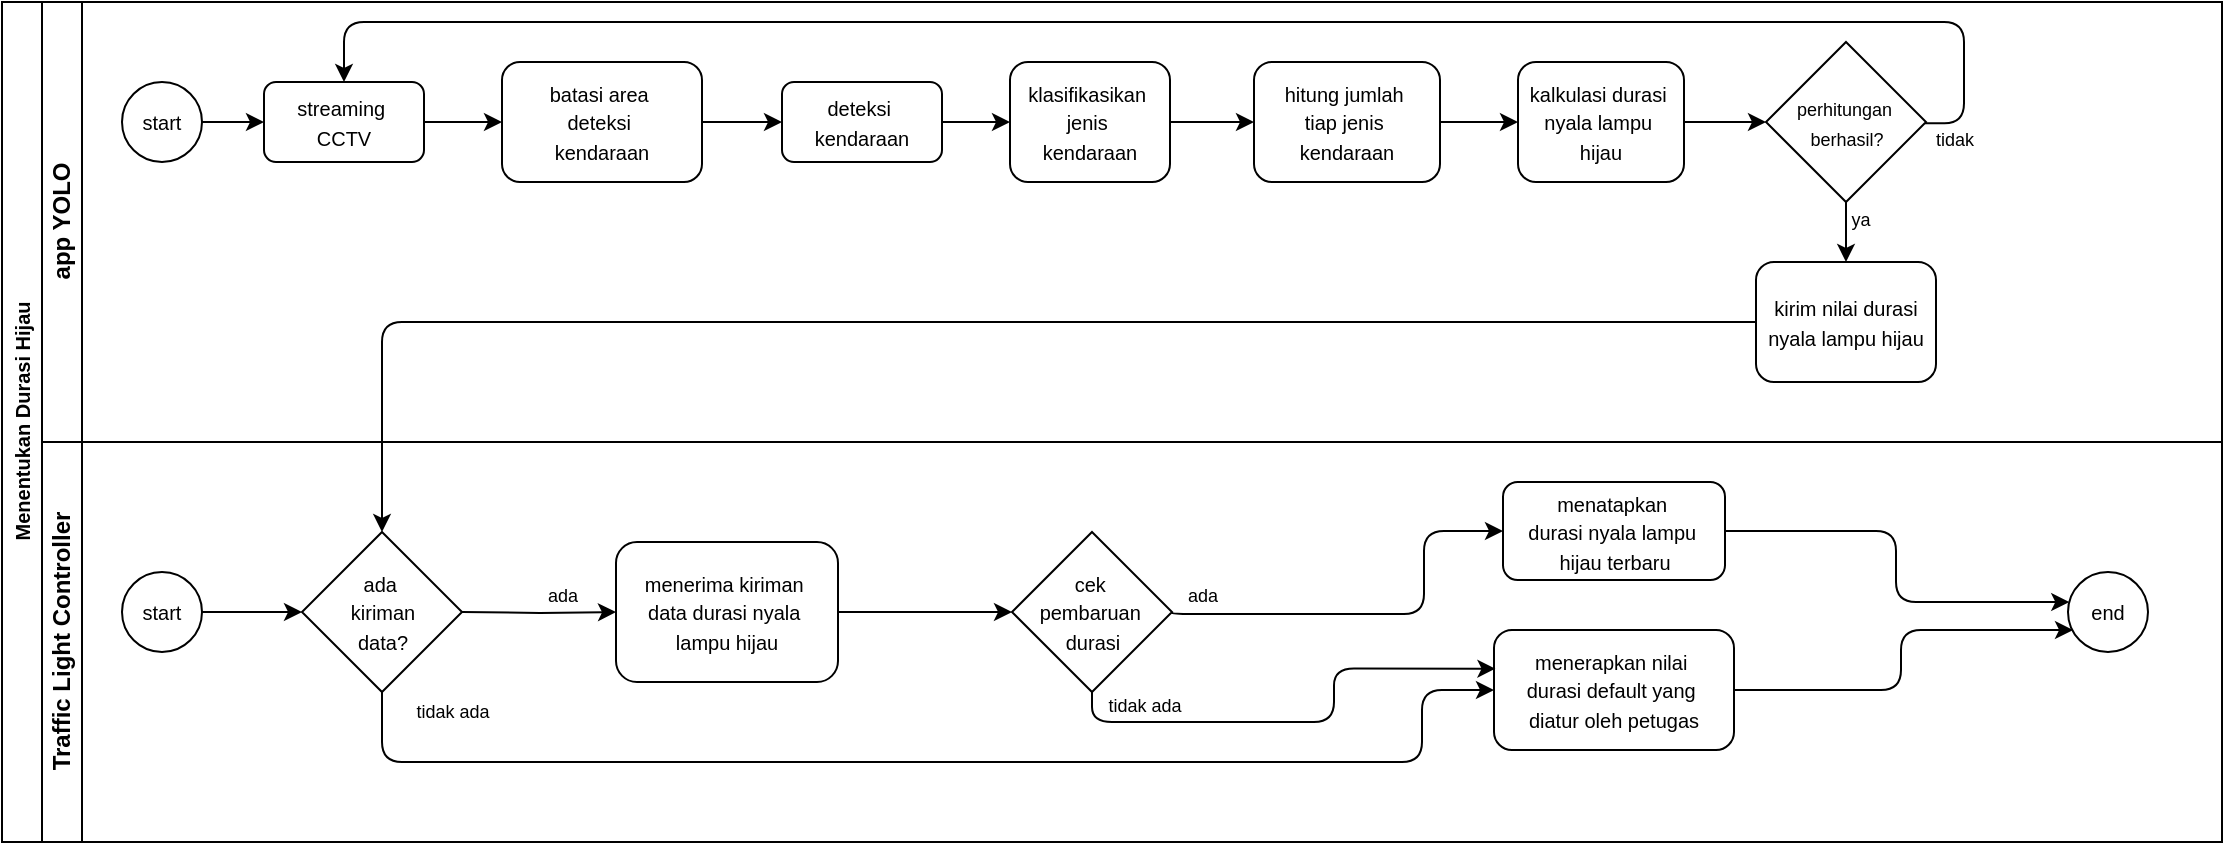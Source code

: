 <mxfile version="24.8.8">
  <diagram name="Page-1" id="IP5PcsLuMwjVdgC3IFHj">
    <mxGraphModel dx="1167" dy="-238" grid="1" gridSize="10" guides="1" tooltips="1" connect="1" arrows="1" fold="1" page="1" pageScale="1" pageWidth="1169" pageHeight="827" math="0" shadow="0">
      <root>
        <mxCell id="0" />
        <mxCell id="1" parent="0" />
        <mxCell id="zSrM0MMHdAZ7RIDt7CWr-1" value="Menentukan Durasi Hijau" style="swimlane;html=1;childLayout=stackLayout;resizeParent=1;resizeParentMax=0;horizontal=0;startSize=20;horizontalStack=0;fontSize=10;" vertex="1" parent="1">
          <mxGeometry x="39" y="890" width="1110" height="420" as="geometry" />
        </mxCell>
        <mxCell id="zSrM0MMHdAZ7RIDt7CWr-2" value="app YOLO" style="swimlane;html=1;startSize=20;horizontal=0;" vertex="1" parent="zSrM0MMHdAZ7RIDt7CWr-1">
          <mxGeometry x="20" width="1090" height="220" as="geometry" />
        </mxCell>
        <mxCell id="zSrM0MMHdAZ7RIDt7CWr-3" value="" style="edgeStyle=orthogonalEdgeStyle;rounded=0;orthogonalLoop=1;jettySize=auto;html=1;" edge="1" parent="zSrM0MMHdAZ7RIDt7CWr-2" source="zSrM0MMHdAZ7RIDt7CWr-4" target="zSrM0MMHdAZ7RIDt7CWr-5">
          <mxGeometry relative="1" as="geometry" />
        </mxCell>
        <mxCell id="zSrM0MMHdAZ7RIDt7CWr-4" value="start" style="ellipse;whiteSpace=wrap;html=1;fontSize=10;" vertex="1" parent="zSrM0MMHdAZ7RIDt7CWr-2">
          <mxGeometry x="40" y="40" width="40" height="40" as="geometry" />
        </mxCell>
        <mxCell id="zSrM0MMHdAZ7RIDt7CWr-5" value="&lt;span style=&quot;font-size: 10px;&quot;&gt;streaming&amp;nbsp;&lt;/span&gt;&lt;div&gt;&lt;span style=&quot;font-size: 10px;&quot;&gt;CCTV&lt;/span&gt;&lt;/div&gt;" style="rounded=1;whiteSpace=wrap;html=1;fontFamily=Helvetica;fontSize=12;fontColor=#000000;align=center;" vertex="1" parent="zSrM0MMHdAZ7RIDt7CWr-2">
          <mxGeometry x="111" y="40" width="80" height="40" as="geometry" />
        </mxCell>
        <mxCell id="zSrM0MMHdAZ7RIDt7CWr-29" style="edgeStyle=orthogonalEdgeStyle;rounded=0;orthogonalLoop=1;jettySize=auto;html=1;entryX=0;entryY=0.5;entryDx=0;entryDy=0;" edge="1" parent="zSrM0MMHdAZ7RIDt7CWr-2" source="zSrM0MMHdAZ7RIDt7CWr-6" target="zSrM0MMHdAZ7RIDt7CWr-8">
          <mxGeometry relative="1" as="geometry" />
        </mxCell>
        <mxCell id="zSrM0MMHdAZ7RIDt7CWr-6" value="&lt;span style=&quot;font-size: 10px;&quot;&gt;batasi area&amp;nbsp;&lt;/span&gt;&lt;div&gt;&lt;span style=&quot;font-size: 10px;&quot;&gt;deteksi&amp;nbsp;&lt;/span&gt;&lt;/div&gt;&lt;div&gt;&lt;span style=&quot;font-size: 10px;&quot;&gt;kendaraan&lt;/span&gt;&lt;/div&gt;" style="rounded=1;whiteSpace=wrap;html=1;fontFamily=Helvetica;fontSize=12;fontColor=#000000;align=center;" vertex="1" parent="zSrM0MMHdAZ7RIDt7CWr-2">
          <mxGeometry x="230" y="30" width="100" height="60" as="geometry" />
        </mxCell>
        <mxCell id="zSrM0MMHdAZ7RIDt7CWr-7" style="edgeStyle=orthogonalEdgeStyle;rounded=0;orthogonalLoop=1;jettySize=auto;html=1;" edge="1" parent="zSrM0MMHdAZ7RIDt7CWr-2" source="zSrM0MMHdAZ7RIDt7CWr-5">
          <mxGeometry relative="1" as="geometry">
            <mxPoint x="230" y="60" as="targetPoint" />
          </mxGeometry>
        </mxCell>
        <mxCell id="zSrM0MMHdAZ7RIDt7CWr-8" value="&lt;font style=&quot;font-size: 10px;&quot;&gt;deteksi&amp;nbsp;&lt;/font&gt;&lt;div&gt;&lt;font style=&quot;font-size: 10px;&quot;&gt;kendaraan&lt;/font&gt;&lt;/div&gt;" style="rounded=1;whiteSpace=wrap;html=1;fontColor=#000000;" vertex="1" parent="zSrM0MMHdAZ7RIDt7CWr-2">
          <mxGeometry x="370" y="40" width="80" height="40" as="geometry" />
        </mxCell>
        <mxCell id="zSrM0MMHdAZ7RIDt7CWr-34" value="" style="group" vertex="1" connectable="0" parent="zSrM0MMHdAZ7RIDt7CWr-2">
          <mxGeometry x="862" y="20" width="80" height="80" as="geometry" />
        </mxCell>
        <mxCell id="zSrM0MMHdAZ7RIDt7CWr-30" value="" style="rhombus;whiteSpace=wrap;html=1;" vertex="1" parent="zSrM0MMHdAZ7RIDt7CWr-34">
          <mxGeometry width="80" height="80" as="geometry" />
        </mxCell>
        <mxCell id="zSrM0MMHdAZ7RIDt7CWr-32" value="&lt;font style=&quot;font-size: 9px;&quot;&gt;perhitungan&amp;nbsp;&lt;/font&gt;&lt;div&gt;&lt;font style=&quot;font-size: 9px;&quot;&gt;berhasil?&lt;/font&gt;&lt;/div&gt;" style="text;html=1;align=center;verticalAlign=middle;resizable=0;points=[];autosize=1;strokeColor=none;fillColor=none;" vertex="1" parent="zSrM0MMHdAZ7RIDt7CWr-34">
          <mxGeometry x="5" y="20" width="70" height="40" as="geometry" />
        </mxCell>
        <mxCell id="zSrM0MMHdAZ7RIDt7CWr-35" value="&lt;span style=&quot;font-size: 10px;&quot;&gt;kirim nilai durasi nyala lampu hijau&lt;/span&gt;" style="whiteSpace=wrap;html=1;fontColor=#000000;rounded=1;" vertex="1" parent="zSrM0MMHdAZ7RIDt7CWr-2">
          <mxGeometry x="857" y="130" width="90" height="60" as="geometry" />
        </mxCell>
        <mxCell id="zSrM0MMHdAZ7RIDt7CWr-36" style="edgeStyle=orthogonalEdgeStyle;rounded=1;orthogonalLoop=1;jettySize=auto;html=1;exitX=1.019;exitY=0.495;exitDx=0;exitDy=0;exitPerimeter=0;curved=0;" edge="1" parent="zSrM0MMHdAZ7RIDt7CWr-2" target="zSrM0MMHdAZ7RIDt7CWr-5">
          <mxGeometry relative="1" as="geometry">
            <mxPoint x="941.52" y="60.6" as="sourcePoint" />
            <mxPoint x="151" y="30" as="targetPoint" />
            <Array as="points">
              <mxPoint x="961" y="61" />
              <mxPoint x="961" y="10" />
              <mxPoint x="151" y="10" />
            </Array>
          </mxGeometry>
        </mxCell>
        <mxCell id="zSrM0MMHdAZ7RIDt7CWr-39" value="tidak" style="edgeLabel;html=1;align=center;verticalAlign=middle;resizable=0;points=[];fontSize=9;" vertex="1" connectable="0" parent="zSrM0MMHdAZ7RIDt7CWr-36">
          <mxGeometry x="-0.507" y="-1" relative="1" as="geometry">
            <mxPoint x="149" y="60" as="offset" />
          </mxGeometry>
        </mxCell>
        <mxCell id="zSrM0MMHdAZ7RIDt7CWr-40" value="" style="edgeStyle=orthogonalEdgeStyle;rounded=0;orthogonalLoop=1;jettySize=auto;html=1;" edge="1" parent="zSrM0MMHdAZ7RIDt7CWr-2" source="zSrM0MMHdAZ7RIDt7CWr-30" target="zSrM0MMHdAZ7RIDt7CWr-35">
          <mxGeometry relative="1" as="geometry" />
        </mxCell>
        <mxCell id="zSrM0MMHdAZ7RIDt7CWr-61" value="ya" style="edgeLabel;html=1;align=center;verticalAlign=middle;resizable=0;points=[];fontSize=9;" vertex="1" connectable="0" parent="zSrM0MMHdAZ7RIDt7CWr-40">
          <mxGeometry x="0.189" relative="1" as="geometry">
            <mxPoint x="7" y="-2" as="offset" />
          </mxGeometry>
        </mxCell>
        <mxCell id="zSrM0MMHdAZ7RIDt7CWr-44" style="edgeStyle=orthogonalEdgeStyle;rounded=1;orthogonalLoop=1;jettySize=auto;html=1;entryX=0.5;entryY=0;entryDx=0;entryDy=0;exitX=0;exitY=0.5;exitDx=0;exitDy=0;curved=0;" edge="1" parent="zSrM0MMHdAZ7RIDt7CWr-1" source="zSrM0MMHdAZ7RIDt7CWr-35" target="zSrM0MMHdAZ7RIDt7CWr-47">
          <mxGeometry relative="1" as="geometry">
            <mxPoint x="870" y="160" as="sourcePoint" />
          </mxGeometry>
        </mxCell>
        <mxCell id="zSrM0MMHdAZ7RIDt7CWr-9" value="Traffic Light Controller" style="swimlane;html=1;startSize=20;horizontal=0;" vertex="1" parent="zSrM0MMHdAZ7RIDt7CWr-1">
          <mxGeometry x="20" y="220" width="1090" height="200" as="geometry" />
        </mxCell>
        <mxCell id="zSrM0MMHdAZ7RIDt7CWr-62" style="edgeStyle=orthogonalEdgeStyle;rounded=1;orthogonalLoop=1;jettySize=auto;html=1;curved=0;" edge="1" parent="zSrM0MMHdAZ7RIDt7CWr-9" source="zSrM0MMHdAZ7RIDt7CWr-27" target="zSrM0MMHdAZ7RIDt7CWr-22">
          <mxGeometry relative="1" as="geometry">
            <Array as="points">
              <mxPoint x="927" y="45" />
              <mxPoint x="927" y="80" />
            </Array>
          </mxGeometry>
        </mxCell>
        <mxCell id="zSrM0MMHdAZ7RIDt7CWr-27" value="&lt;span style=&quot;font-size: 10px;&quot;&gt;menatapkan&amp;nbsp;&lt;/span&gt;&lt;div&gt;&lt;span style=&quot;font-size: 10px;&quot;&gt;durasi nyala lampu&amp;nbsp;&lt;/span&gt;&lt;/div&gt;&lt;div&gt;&lt;span style=&quot;font-size: 10px;&quot;&gt;hijau terbaru&lt;/span&gt;&lt;/div&gt;" style="whiteSpace=wrap;html=1;fontColor=#000000;rounded=1;" vertex="1" parent="zSrM0MMHdAZ7RIDt7CWr-9">
          <mxGeometry x="730.5" y="20" width="111" height="49" as="geometry" />
        </mxCell>
        <mxCell id="zSrM0MMHdAZ7RIDt7CWr-22" value="end" style="ellipse;whiteSpace=wrap;html=1;fontSize=10;" vertex="1" parent="zSrM0MMHdAZ7RIDt7CWr-9">
          <mxGeometry x="1013" y="65" width="40" height="40" as="geometry" />
        </mxCell>
        <mxCell id="zSrM0MMHdAZ7RIDt7CWr-50" style="edgeStyle=orthogonalEdgeStyle;rounded=0;orthogonalLoop=1;jettySize=auto;html=1;entryX=0;entryY=0.5;entryDx=0;entryDy=0;" edge="1" parent="zSrM0MMHdAZ7RIDt7CWr-9" source="zSrM0MMHdAZ7RIDt7CWr-37" target="zSrM0MMHdAZ7RIDt7CWr-47">
          <mxGeometry relative="1" as="geometry" />
        </mxCell>
        <mxCell id="zSrM0MMHdAZ7RIDt7CWr-37" value="start" style="ellipse;whiteSpace=wrap;html=1;fontSize=10;" vertex="1" parent="zSrM0MMHdAZ7RIDt7CWr-9">
          <mxGeometry x="40" y="65" width="40" height="40" as="geometry" />
        </mxCell>
        <mxCell id="zSrM0MMHdAZ7RIDt7CWr-38" value="&lt;span style=&quot;font-size: 10px;&quot;&gt;menerapkan nilai&amp;nbsp;&lt;/span&gt;&lt;div&gt;&lt;span style=&quot;font-size: 10px;&quot;&gt;durasi default yang&amp;nbsp;&lt;/span&gt;&lt;div&gt;&lt;span style=&quot;font-size: 10px;&quot;&gt;diatur oleh petugas&lt;/span&gt;&lt;/div&gt;&lt;/div&gt;" style="rounded=1;whiteSpace=wrap;html=1;fontFamily=Helvetica;fontSize=12;fontColor=#000000;align=center;" vertex="1" parent="zSrM0MMHdAZ7RIDt7CWr-9">
          <mxGeometry x="726" y="94" width="120" height="60" as="geometry" />
        </mxCell>
        <mxCell id="zSrM0MMHdAZ7RIDt7CWr-41" value="" style="group" vertex="1" connectable="0" parent="zSrM0MMHdAZ7RIDt7CWr-9">
          <mxGeometry x="485" y="45" width="80" height="80" as="geometry" />
        </mxCell>
        <mxCell id="zSrM0MMHdAZ7RIDt7CWr-42" value="" style="rhombus;whiteSpace=wrap;html=1;" vertex="1" parent="zSrM0MMHdAZ7RIDt7CWr-41">
          <mxGeometry width="80" height="80" as="geometry" />
        </mxCell>
        <mxCell id="zSrM0MMHdAZ7RIDt7CWr-43" value="&lt;font size=&quot;1&quot;&gt;cek&amp;nbsp;&lt;/font&gt;&lt;div&gt;&lt;font size=&quot;1&quot;&gt;pembaruan&amp;nbsp;&lt;/font&gt;&lt;/div&gt;&lt;div&gt;&lt;font size=&quot;1&quot;&gt;durasi&lt;/font&gt;&lt;/div&gt;" style="text;html=1;align=center;verticalAlign=middle;resizable=0;points=[];autosize=1;strokeColor=none;fillColor=none;" vertex="1" parent="zSrM0MMHdAZ7RIDt7CWr-41">
          <mxGeometry y="10" width="80" height="60" as="geometry" />
        </mxCell>
        <mxCell id="zSrM0MMHdAZ7RIDt7CWr-53" style="edgeStyle=orthogonalEdgeStyle;rounded=0;orthogonalLoop=1;jettySize=auto;html=1;" edge="1" parent="zSrM0MMHdAZ7RIDt7CWr-9" source="zSrM0MMHdAZ7RIDt7CWr-45" target="zSrM0MMHdAZ7RIDt7CWr-43">
          <mxGeometry relative="1" as="geometry" />
        </mxCell>
        <mxCell id="zSrM0MMHdAZ7RIDt7CWr-45" value="&lt;span style=&quot;font-size: 10px;&quot;&gt;menerima kiriman&amp;nbsp;&lt;/span&gt;&lt;div&gt;&lt;span style=&quot;font-size: 10px;&quot;&gt;data durasi nyala&amp;nbsp;&lt;/span&gt;&lt;/div&gt;&lt;div&gt;&lt;span style=&quot;font-size: 10px;&quot;&gt;lampu hijau&lt;/span&gt;&lt;/div&gt;" style="rounded=1;whiteSpace=wrap;html=1;fontFamily=Helvetica;fontSize=12;fontColor=#000000;align=center;" vertex="1" parent="zSrM0MMHdAZ7RIDt7CWr-9">
          <mxGeometry x="287" y="50" width="111" height="70" as="geometry" />
        </mxCell>
        <mxCell id="zSrM0MMHdAZ7RIDt7CWr-46" value="" style="group" vertex="1" connectable="0" parent="zSrM0MMHdAZ7RIDt7CWr-9">
          <mxGeometry x="130" y="45" width="80" height="80" as="geometry" />
        </mxCell>
        <mxCell id="zSrM0MMHdAZ7RIDt7CWr-47" value="" style="rhombus;whiteSpace=wrap;html=1;" vertex="1" parent="zSrM0MMHdAZ7RIDt7CWr-46">
          <mxGeometry width="80" height="80" as="geometry" />
        </mxCell>
        <mxCell id="zSrM0MMHdAZ7RIDt7CWr-48" value="&lt;font size=&quot;1&quot;&gt;ada&amp;nbsp;&lt;/font&gt;&lt;div&gt;&lt;font size=&quot;1&quot;&gt;kiriman&lt;/font&gt;&lt;/div&gt;&lt;div&gt;&lt;font size=&quot;1&quot;&gt;data?&lt;/font&gt;&lt;/div&gt;" style="text;html=1;align=center;verticalAlign=middle;resizable=0;points=[];autosize=1;strokeColor=none;fillColor=none;" vertex="1" parent="zSrM0MMHdAZ7RIDt7CWr-46">
          <mxGeometry x="10" y="10" width="60" height="60" as="geometry" />
        </mxCell>
        <mxCell id="zSrM0MMHdAZ7RIDt7CWr-51" style="edgeStyle=orthogonalEdgeStyle;rounded=0;orthogonalLoop=1;jettySize=auto;html=1;entryX=0;entryY=0.5;entryDx=0;entryDy=0;" edge="1" parent="zSrM0MMHdAZ7RIDt7CWr-9" target="zSrM0MMHdAZ7RIDt7CWr-45">
          <mxGeometry relative="1" as="geometry">
            <mxPoint x="210" y="85" as="sourcePoint" />
          </mxGeometry>
        </mxCell>
        <mxCell id="zSrM0MMHdAZ7RIDt7CWr-52" value="ada" style="edgeLabel;html=1;align=center;verticalAlign=middle;resizable=0;points=[];fontSize=9;" vertex="1" connectable="0" parent="zSrM0MMHdAZ7RIDt7CWr-51">
          <mxGeometry x="-0.252" y="-1" relative="1" as="geometry">
            <mxPoint x="21" y="-10" as="offset" />
          </mxGeometry>
        </mxCell>
        <mxCell id="zSrM0MMHdAZ7RIDt7CWr-55" style="edgeStyle=orthogonalEdgeStyle;rounded=1;orthogonalLoop=1;jettySize=auto;html=1;entryX=0;entryY=0.5;entryDx=0;entryDy=0;exitX=0.5;exitY=1;exitDx=0;exitDy=0;curved=0;" edge="1" parent="zSrM0MMHdAZ7RIDt7CWr-9" source="zSrM0MMHdAZ7RIDt7CWr-47" target="zSrM0MMHdAZ7RIDt7CWr-38">
          <mxGeometry relative="1" as="geometry">
            <Array as="points">
              <mxPoint x="170" y="160" />
              <mxPoint x="690" y="160" />
              <mxPoint x="690" y="124" />
            </Array>
          </mxGeometry>
        </mxCell>
        <mxCell id="zSrM0MMHdAZ7RIDt7CWr-56" value="tidak ada" style="edgeLabel;html=1;align=center;verticalAlign=middle;resizable=0;points=[];fontSize=9;" vertex="1" connectable="0" parent="zSrM0MMHdAZ7RIDt7CWr-9">
          <mxGeometry x="220.995" y="100.004" as="geometry">
            <mxPoint x="-16" y="35" as="offset" />
          </mxGeometry>
        </mxCell>
        <mxCell id="zSrM0MMHdAZ7RIDt7CWr-57" style="edgeStyle=orthogonalEdgeStyle;rounded=1;orthogonalLoop=1;jettySize=auto;html=1;entryX=0;entryY=0.5;entryDx=0;entryDy=0;curved=0;" edge="1" parent="zSrM0MMHdAZ7RIDt7CWr-9" target="zSrM0MMHdAZ7RIDt7CWr-27">
          <mxGeometry relative="1" as="geometry">
            <mxPoint x="565" y="85" as="sourcePoint" />
            <mxPoint x="730.5" y="44.5" as="targetPoint" />
            <Array as="points">
              <mxPoint x="565" y="86" />
              <mxPoint x="691" y="86" />
              <mxPoint x="691" y="45" />
            </Array>
          </mxGeometry>
        </mxCell>
        <mxCell id="zSrM0MMHdAZ7RIDt7CWr-59" value="ada" style="edgeLabel;html=1;align=center;verticalAlign=middle;resizable=0;points=[];fontSize=9;" vertex="1" connectable="0" parent="zSrM0MMHdAZ7RIDt7CWr-57">
          <mxGeometry x="-0.822" y="-1" relative="1" as="geometry">
            <mxPoint x="-3" y="-10" as="offset" />
          </mxGeometry>
        </mxCell>
        <mxCell id="zSrM0MMHdAZ7RIDt7CWr-58" style="edgeStyle=orthogonalEdgeStyle;rounded=1;orthogonalLoop=1;jettySize=auto;html=1;entryX=0.006;entryY=0.322;entryDx=0;entryDy=0;entryPerimeter=0;curved=0;exitX=0.5;exitY=1;exitDx=0;exitDy=0;" edge="1" parent="zSrM0MMHdAZ7RIDt7CWr-9" source="zSrM0MMHdAZ7RIDt7CWr-42" target="zSrM0MMHdAZ7RIDt7CWr-38">
          <mxGeometry relative="1" as="geometry">
            <Array as="points">
              <mxPoint x="525" y="140" />
              <mxPoint x="646" y="140" />
              <mxPoint x="646" y="113" />
            </Array>
          </mxGeometry>
        </mxCell>
        <mxCell id="zSrM0MMHdAZ7RIDt7CWr-60" value="&lt;font style=&quot;font-size: 9px;&quot;&gt;tidak ada&lt;/font&gt;" style="edgeLabel;html=1;align=center;verticalAlign=middle;resizable=0;points=[];" vertex="1" connectable="0" parent="zSrM0MMHdAZ7RIDt7CWr-58">
          <mxGeometry x="-0.817" y="1" relative="1" as="geometry">
            <mxPoint x="18" y="-8" as="offset" />
          </mxGeometry>
        </mxCell>
        <mxCell id="zSrM0MMHdAZ7RIDt7CWr-63" style="edgeStyle=orthogonalEdgeStyle;rounded=1;orthogonalLoop=1;jettySize=auto;html=1;entryX=0.063;entryY=0.725;entryDx=0;entryDy=0;entryPerimeter=0;curved=0;" edge="1" parent="zSrM0MMHdAZ7RIDt7CWr-9" source="zSrM0MMHdAZ7RIDt7CWr-38" target="zSrM0MMHdAZ7RIDt7CWr-22">
          <mxGeometry relative="1" as="geometry" />
        </mxCell>
        <mxCell id="zSrM0MMHdAZ7RIDt7CWr-13" value="" style="edgeStyle=orthogonalEdgeStyle;rounded=0;orthogonalLoop=1;jettySize=auto;html=1;" edge="1" parent="1" source="zSrM0MMHdAZ7RIDt7CWr-14" target="zSrM0MMHdAZ7RIDt7CWr-16">
          <mxGeometry relative="1" as="geometry" />
        </mxCell>
        <mxCell id="zSrM0MMHdAZ7RIDt7CWr-14" value="&lt;font style=&quot;font-size: 10px;&quot;&gt;klasifikasikan&amp;nbsp;&lt;/font&gt;&lt;div&gt;&lt;font style=&quot;font-size: 10px;&quot;&gt;jenis&amp;nbsp;&lt;/font&gt;&lt;/div&gt;&lt;div&gt;&lt;font style=&quot;font-size: 10px;&quot;&gt;kendaraan&lt;/font&gt;&lt;/div&gt;" style="rounded=1;whiteSpace=wrap;html=1;fontColor=#000000;" vertex="1" parent="1">
          <mxGeometry x="543" y="920" width="80" height="60" as="geometry" />
        </mxCell>
        <mxCell id="zSrM0MMHdAZ7RIDt7CWr-15" style="edgeStyle=orthogonalEdgeStyle;rounded=0;orthogonalLoop=1;jettySize=auto;html=1;entryX=0;entryY=0.5;entryDx=0;entryDy=0;" edge="1" parent="1" source="zSrM0MMHdAZ7RIDt7CWr-16" target="zSrM0MMHdAZ7RIDt7CWr-17">
          <mxGeometry relative="1" as="geometry" />
        </mxCell>
        <mxCell id="zSrM0MMHdAZ7RIDt7CWr-16" value="&lt;span style=&quot;font-size: 10px;&quot;&gt;hitung jumlah&amp;nbsp;&lt;/span&gt;&lt;div&gt;&lt;span style=&quot;font-size: 10px;&quot;&gt;tiap jenis&amp;nbsp;&lt;/span&gt;&lt;/div&gt;&lt;div&gt;&lt;span style=&quot;font-size: 10px;&quot;&gt;kendaraan&lt;/span&gt;&lt;/div&gt;" style="whiteSpace=wrap;html=1;fontColor=#000000;rounded=1;" vertex="1" parent="1">
          <mxGeometry x="665" y="920" width="93" height="60" as="geometry" />
        </mxCell>
        <mxCell id="zSrM0MMHdAZ7RIDt7CWr-31" style="edgeStyle=orthogonalEdgeStyle;rounded=0;orthogonalLoop=1;jettySize=auto;html=1;entryX=0;entryY=0.5;entryDx=0;entryDy=0;" edge="1" parent="1" source="zSrM0MMHdAZ7RIDt7CWr-17" target="zSrM0MMHdAZ7RIDt7CWr-30">
          <mxGeometry relative="1" as="geometry" />
        </mxCell>
        <mxCell id="zSrM0MMHdAZ7RIDt7CWr-17" value="&lt;span style=&quot;font-size: 10px;&quot;&gt;kalkulasi durasi&amp;nbsp;&lt;/span&gt;&lt;div&gt;&lt;span style=&quot;font-size: 10px;&quot;&gt;nyala lampu&amp;nbsp;&lt;/span&gt;&lt;/div&gt;&lt;div&gt;&lt;span style=&quot;font-size: 10px;&quot;&gt;hijau&lt;/span&gt;&lt;/div&gt;" style="whiteSpace=wrap;html=1;fontColor=#000000;rounded=1;" vertex="1" parent="1">
          <mxGeometry x="797" y="920" width="83" height="60" as="geometry" />
        </mxCell>
        <mxCell id="zSrM0MMHdAZ7RIDt7CWr-26" style="edgeStyle=orthogonalEdgeStyle;rounded=0;orthogonalLoop=1;jettySize=auto;html=1;entryX=0;entryY=0.5;entryDx=0;entryDy=0;" edge="1" parent="1" source="zSrM0MMHdAZ7RIDt7CWr-8" target="zSrM0MMHdAZ7RIDt7CWr-14">
          <mxGeometry relative="1" as="geometry" />
        </mxCell>
      </root>
    </mxGraphModel>
  </diagram>
</mxfile>
